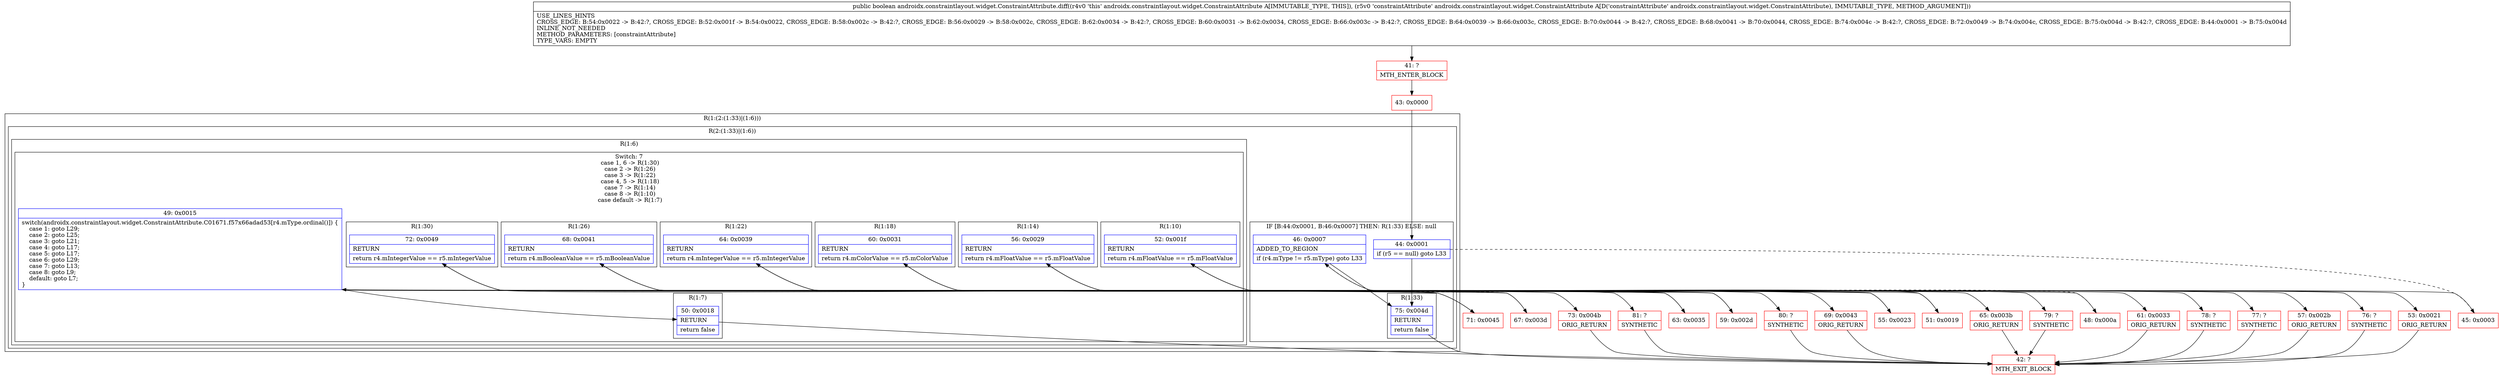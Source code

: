 digraph "CFG forandroidx.constraintlayout.widget.ConstraintAttribute.diff(Landroidx\/constraintlayout\/widget\/ConstraintAttribute;)Z" {
subgraph cluster_Region_1423223942 {
label = "R(1:(2:(1:33)|(1:6)))";
node [shape=record,color=blue];
subgraph cluster_Region_1988777872 {
label = "R(2:(1:33)|(1:6))";
node [shape=record,color=blue];
subgraph cluster_IfRegion_1036021050 {
label = "IF [B:44:0x0001, B:46:0x0007] THEN: R(1:33) ELSE: null";
node [shape=record,color=blue];
Node_44 [shape=record,label="{44\:\ 0x0001|if (r5 == null) goto L33\l}"];
Node_46 [shape=record,label="{46\:\ 0x0007|ADDED_TO_REGION\l|if (r4.mType != r5.mType) goto L33\l}"];
subgraph cluster_Region_63520960 {
label = "R(1:33)";
node [shape=record,color=blue];
Node_75 [shape=record,label="{75\:\ 0x004d|RETURN\l|return false\l}"];
}
}
subgraph cluster_Region_1921547427 {
label = "R(1:6)";
node [shape=record,color=blue];
subgraph cluster_SwitchRegion_1444582325 {
label = "Switch: 7
 case 1, 6 -> R(1:30)
 case 2 -> R(1:26)
 case 3 -> R(1:22)
 case 4, 5 -> R(1:18)
 case 7 -> R(1:14)
 case 8 -> R(1:10)
 case default -> R(1:7)";
node [shape=record,color=blue];
Node_49 [shape=record,label="{49\:\ 0x0015|switch(androidx.constraintlayout.widget.ConstraintAttribute.C01671.f57x66adad53[r4.mType.ordinal()]) \{\l    case 1: goto L29;\l    case 2: goto L25;\l    case 3: goto L21;\l    case 4: goto L17;\l    case 5: goto L17;\l    case 6: goto L29;\l    case 7: goto L13;\l    case 8: goto L9;\l    default: goto L7;\l\}\l}"];
subgraph cluster_Region_1754111473 {
label = "R(1:30)";
node [shape=record,color=blue];
Node_72 [shape=record,label="{72\:\ 0x0049|RETURN\l|return r4.mIntegerValue == r5.mIntegerValue\l}"];
}
subgraph cluster_Region_562761568 {
label = "R(1:26)";
node [shape=record,color=blue];
Node_68 [shape=record,label="{68\:\ 0x0041|RETURN\l|return r4.mBooleanValue == r5.mBooleanValue\l}"];
}
subgraph cluster_Region_282526358 {
label = "R(1:22)";
node [shape=record,color=blue];
Node_64 [shape=record,label="{64\:\ 0x0039|RETURN\l|return r4.mIntegerValue == r5.mIntegerValue\l}"];
}
subgraph cluster_Region_307411970 {
label = "R(1:18)";
node [shape=record,color=blue];
Node_60 [shape=record,label="{60\:\ 0x0031|RETURN\l|return r4.mColorValue == r5.mColorValue\l}"];
}
subgraph cluster_Region_380946860 {
label = "R(1:14)";
node [shape=record,color=blue];
Node_56 [shape=record,label="{56\:\ 0x0029|RETURN\l|return r4.mFloatValue == r5.mFloatValue\l}"];
}
subgraph cluster_Region_1866277909 {
label = "R(1:10)";
node [shape=record,color=blue];
Node_52 [shape=record,label="{52\:\ 0x001f|RETURN\l|return r4.mFloatValue == r5.mFloatValue\l}"];
}
subgraph cluster_Region_1196837078 {
label = "R(1:7)";
node [shape=record,color=blue];
Node_50 [shape=record,label="{50\:\ 0x0018|RETURN\l|return false\l}"];
}
}
}
}
}
Node_41 [shape=record,color=red,label="{41\:\ ?|MTH_ENTER_BLOCK\l}"];
Node_43 [shape=record,color=red,label="{43\:\ 0x0000}"];
Node_45 [shape=record,color=red,label="{45\:\ 0x0003}"];
Node_48 [shape=record,color=red,label="{48\:\ 0x000a}"];
Node_42 [shape=record,color=red,label="{42\:\ ?|MTH_EXIT_BLOCK\l}"];
Node_51 [shape=record,color=red,label="{51\:\ 0x0019}"];
Node_53 [shape=record,color=red,label="{53\:\ 0x0021|ORIG_RETURN\l}"];
Node_76 [shape=record,color=red,label="{76\:\ ?|SYNTHETIC\l}"];
Node_55 [shape=record,color=red,label="{55\:\ 0x0023}"];
Node_57 [shape=record,color=red,label="{57\:\ 0x002b|ORIG_RETURN\l}"];
Node_77 [shape=record,color=red,label="{77\:\ ?|SYNTHETIC\l}"];
Node_59 [shape=record,color=red,label="{59\:\ 0x002d}"];
Node_61 [shape=record,color=red,label="{61\:\ 0x0033|ORIG_RETURN\l}"];
Node_78 [shape=record,color=red,label="{78\:\ ?|SYNTHETIC\l}"];
Node_63 [shape=record,color=red,label="{63\:\ 0x0035}"];
Node_65 [shape=record,color=red,label="{65\:\ 0x003b|ORIG_RETURN\l}"];
Node_79 [shape=record,color=red,label="{79\:\ ?|SYNTHETIC\l}"];
Node_67 [shape=record,color=red,label="{67\:\ 0x003d}"];
Node_69 [shape=record,color=red,label="{69\:\ 0x0043|ORIG_RETURN\l}"];
Node_80 [shape=record,color=red,label="{80\:\ ?|SYNTHETIC\l}"];
Node_71 [shape=record,color=red,label="{71\:\ 0x0045}"];
Node_73 [shape=record,color=red,label="{73\:\ 0x004b|ORIG_RETURN\l}"];
Node_81 [shape=record,color=red,label="{81\:\ ?|SYNTHETIC\l}"];
MethodNode[shape=record,label="{public boolean androidx.constraintlayout.widget.ConstraintAttribute.diff((r4v0 'this' androidx.constraintlayout.widget.ConstraintAttribute A[IMMUTABLE_TYPE, THIS]), (r5v0 'constraintAttribute' androidx.constraintlayout.widget.ConstraintAttribute A[D('constraintAttribute' androidx.constraintlayout.widget.ConstraintAttribute), IMMUTABLE_TYPE, METHOD_ARGUMENT]))  | USE_LINES_HINTS\lCROSS_EDGE: B:54:0x0022 \-\> B:42:?, CROSS_EDGE: B:52:0x001f \-\> B:54:0x0022, CROSS_EDGE: B:58:0x002c \-\> B:42:?, CROSS_EDGE: B:56:0x0029 \-\> B:58:0x002c, CROSS_EDGE: B:62:0x0034 \-\> B:42:?, CROSS_EDGE: B:60:0x0031 \-\> B:62:0x0034, CROSS_EDGE: B:66:0x003c \-\> B:42:?, CROSS_EDGE: B:64:0x0039 \-\> B:66:0x003c, CROSS_EDGE: B:70:0x0044 \-\> B:42:?, CROSS_EDGE: B:68:0x0041 \-\> B:70:0x0044, CROSS_EDGE: B:74:0x004c \-\> B:42:?, CROSS_EDGE: B:72:0x0049 \-\> B:74:0x004c, CROSS_EDGE: B:75:0x004d \-\> B:42:?, CROSS_EDGE: B:44:0x0001 \-\> B:75:0x004d\lINLINE_NOT_NEEDED\lMETHOD_PARAMETERS: [constraintAttribute]\lTYPE_VARS: EMPTY\l}"];
MethodNode -> Node_41;Node_44 -> Node_45[style=dashed];
Node_44 -> Node_75;
Node_46 -> Node_48[style=dashed];
Node_46 -> Node_75;
Node_75 -> Node_42;
Node_49 -> Node_50;
Node_49 -> Node_51;
Node_49 -> Node_55;
Node_49 -> Node_59;
Node_49 -> Node_63;
Node_49 -> Node_67;
Node_49 -> Node_71;
Node_72 -> Node_73;
Node_72 -> Node_81;
Node_68 -> Node_69;
Node_68 -> Node_80;
Node_64 -> Node_65;
Node_64 -> Node_79;
Node_60 -> Node_61;
Node_60 -> Node_78;
Node_56 -> Node_57;
Node_56 -> Node_77;
Node_52 -> Node_53;
Node_52 -> Node_76;
Node_50 -> Node_42;
Node_41 -> Node_43;
Node_43 -> Node_44;
Node_45 -> Node_46;
Node_48 -> Node_49;
Node_51 -> Node_52;
Node_53 -> Node_42;
Node_76 -> Node_42;
Node_55 -> Node_56;
Node_57 -> Node_42;
Node_77 -> Node_42;
Node_59 -> Node_60;
Node_61 -> Node_42;
Node_78 -> Node_42;
Node_63 -> Node_64;
Node_65 -> Node_42;
Node_79 -> Node_42;
Node_67 -> Node_68;
Node_69 -> Node_42;
Node_80 -> Node_42;
Node_71 -> Node_72;
Node_73 -> Node_42;
Node_81 -> Node_42;
}

